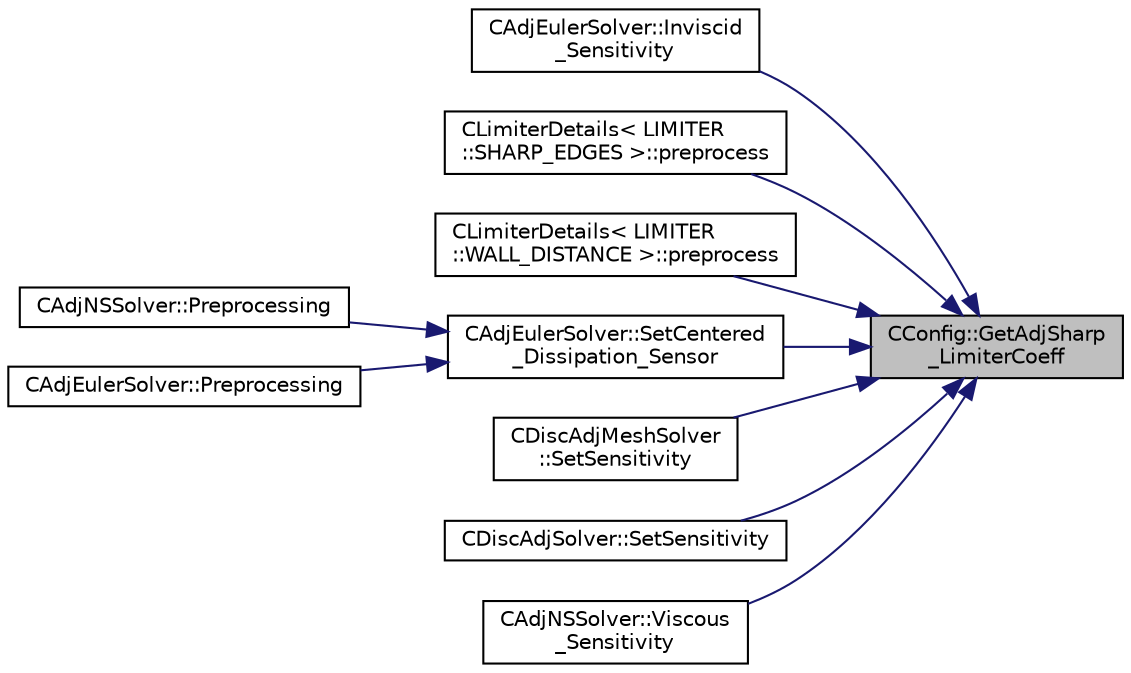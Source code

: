 digraph "CConfig::GetAdjSharp_LimiterCoeff"
{
 // LATEX_PDF_SIZE
  edge [fontname="Helvetica",fontsize="10",labelfontname="Helvetica",labelfontsize="10"];
  node [fontname="Helvetica",fontsize="10",shape=record];
  rankdir="RL";
  Node1 [label="CConfig::GetAdjSharp\l_LimiterCoeff",height=0.2,width=0.4,color="black", fillcolor="grey75", style="filled", fontcolor="black",tooltip="Get the value of sharp edge limiter."];
  Node1 -> Node2 [dir="back",color="midnightblue",fontsize="10",style="solid",fontname="Helvetica"];
  Node2 [label="CAdjEulerSolver::Inviscid\l_Sensitivity",height=0.2,width=0.4,color="black", fillcolor="white", style="filled",URL="$classCAdjEulerSolver.html#aa87a2220c946b47cb35c395c035f96e5",tooltip="Compute the inviscid sensitivity of the functional."];
  Node1 -> Node3 [dir="back",color="midnightblue",fontsize="10",style="solid",fontname="Helvetica"];
  Node3 [label="CLimiterDetails\< LIMITER\l::SHARP_EDGES \>::preprocess",height=0.2,width=0.4,color="black", fillcolor="white", style="filled",URL="$structCLimiterDetails_3_01LIMITER_1_1SHARP__EDGES_01_4.html#a9f48bf3efdf7d8b29bed0a9c161d5d6a",tooltip="Store the reference lenght based eps^2 parameter."];
  Node1 -> Node4 [dir="back",color="midnightblue",fontsize="10",style="solid",fontname="Helvetica"];
  Node4 [label="CLimiterDetails\< LIMITER\l::WALL_DISTANCE \>::preprocess",height=0.2,width=0.4,color="black", fillcolor="white", style="filled",URL="$structCLimiterDetails_3_01LIMITER_1_1WALL__DISTANCE_01_4.html#aa17a6dbcd5f28c7671ba8c23cb183c2e",tooltip="Store the reference lenght based eps^2 parameter."];
  Node1 -> Node5 [dir="back",color="midnightblue",fontsize="10",style="solid",fontname="Helvetica"];
  Node5 [label="CAdjEulerSolver::SetCentered\l_Dissipation_Sensor",height=0.2,width=0.4,color="black", fillcolor="white", style="filled",URL="$classCAdjEulerSolver.html#af1b72ed76900f821d2f51942cb4252db",tooltip="Compute the sensor for higher order dissipation control in rotating problems."];
  Node5 -> Node6 [dir="back",color="midnightblue",fontsize="10",style="solid",fontname="Helvetica"];
  Node6 [label="CAdjNSSolver::Preprocessing",height=0.2,width=0.4,color="black", fillcolor="white", style="filled",URL="$classCAdjNSSolver.html#a0669f6fb8ef7cd7800d151d4aff7d3f6",tooltip="Restart residual and compute gradients."];
  Node5 -> Node7 [dir="back",color="midnightblue",fontsize="10",style="solid",fontname="Helvetica"];
  Node7 [label="CAdjEulerSolver::Preprocessing",height=0.2,width=0.4,color="black", fillcolor="white", style="filled",URL="$classCAdjEulerSolver.html#a64baf8c7af6006bdc4ad0919f7c2507a",tooltip="Initialize the residual vectors."];
  Node1 -> Node8 [dir="back",color="midnightblue",fontsize="10",style="solid",fontname="Helvetica"];
  Node8 [label="CDiscAdjMeshSolver\l::SetSensitivity",height=0.2,width=0.4,color="black", fillcolor="white", style="filled",URL="$classCDiscAdjMeshSolver.html#aebbe0bcb0b07daa76d7ea6851125696e",tooltip="Extract and set the geometrical sensitivity."];
  Node1 -> Node9 [dir="back",color="midnightblue",fontsize="10",style="solid",fontname="Helvetica"];
  Node9 [label="CDiscAdjSolver::SetSensitivity",height=0.2,width=0.4,color="black", fillcolor="white", style="filled",URL="$classCDiscAdjSolver.html#a21a12c16fae44dfa916e27cf3a938b31",tooltip="Extract and set the geometrical sensitivity."];
  Node1 -> Node10 [dir="back",color="midnightblue",fontsize="10",style="solid",fontname="Helvetica"];
  Node10 [label="CAdjNSSolver::Viscous\l_Sensitivity",height=0.2,width=0.4,color="black", fillcolor="white", style="filled",URL="$classCAdjNSSolver.html#a6e72f094190680fa7fb078d7aae9c1d8",tooltip="Compute the viscous sensitivity of the functional."];
}
